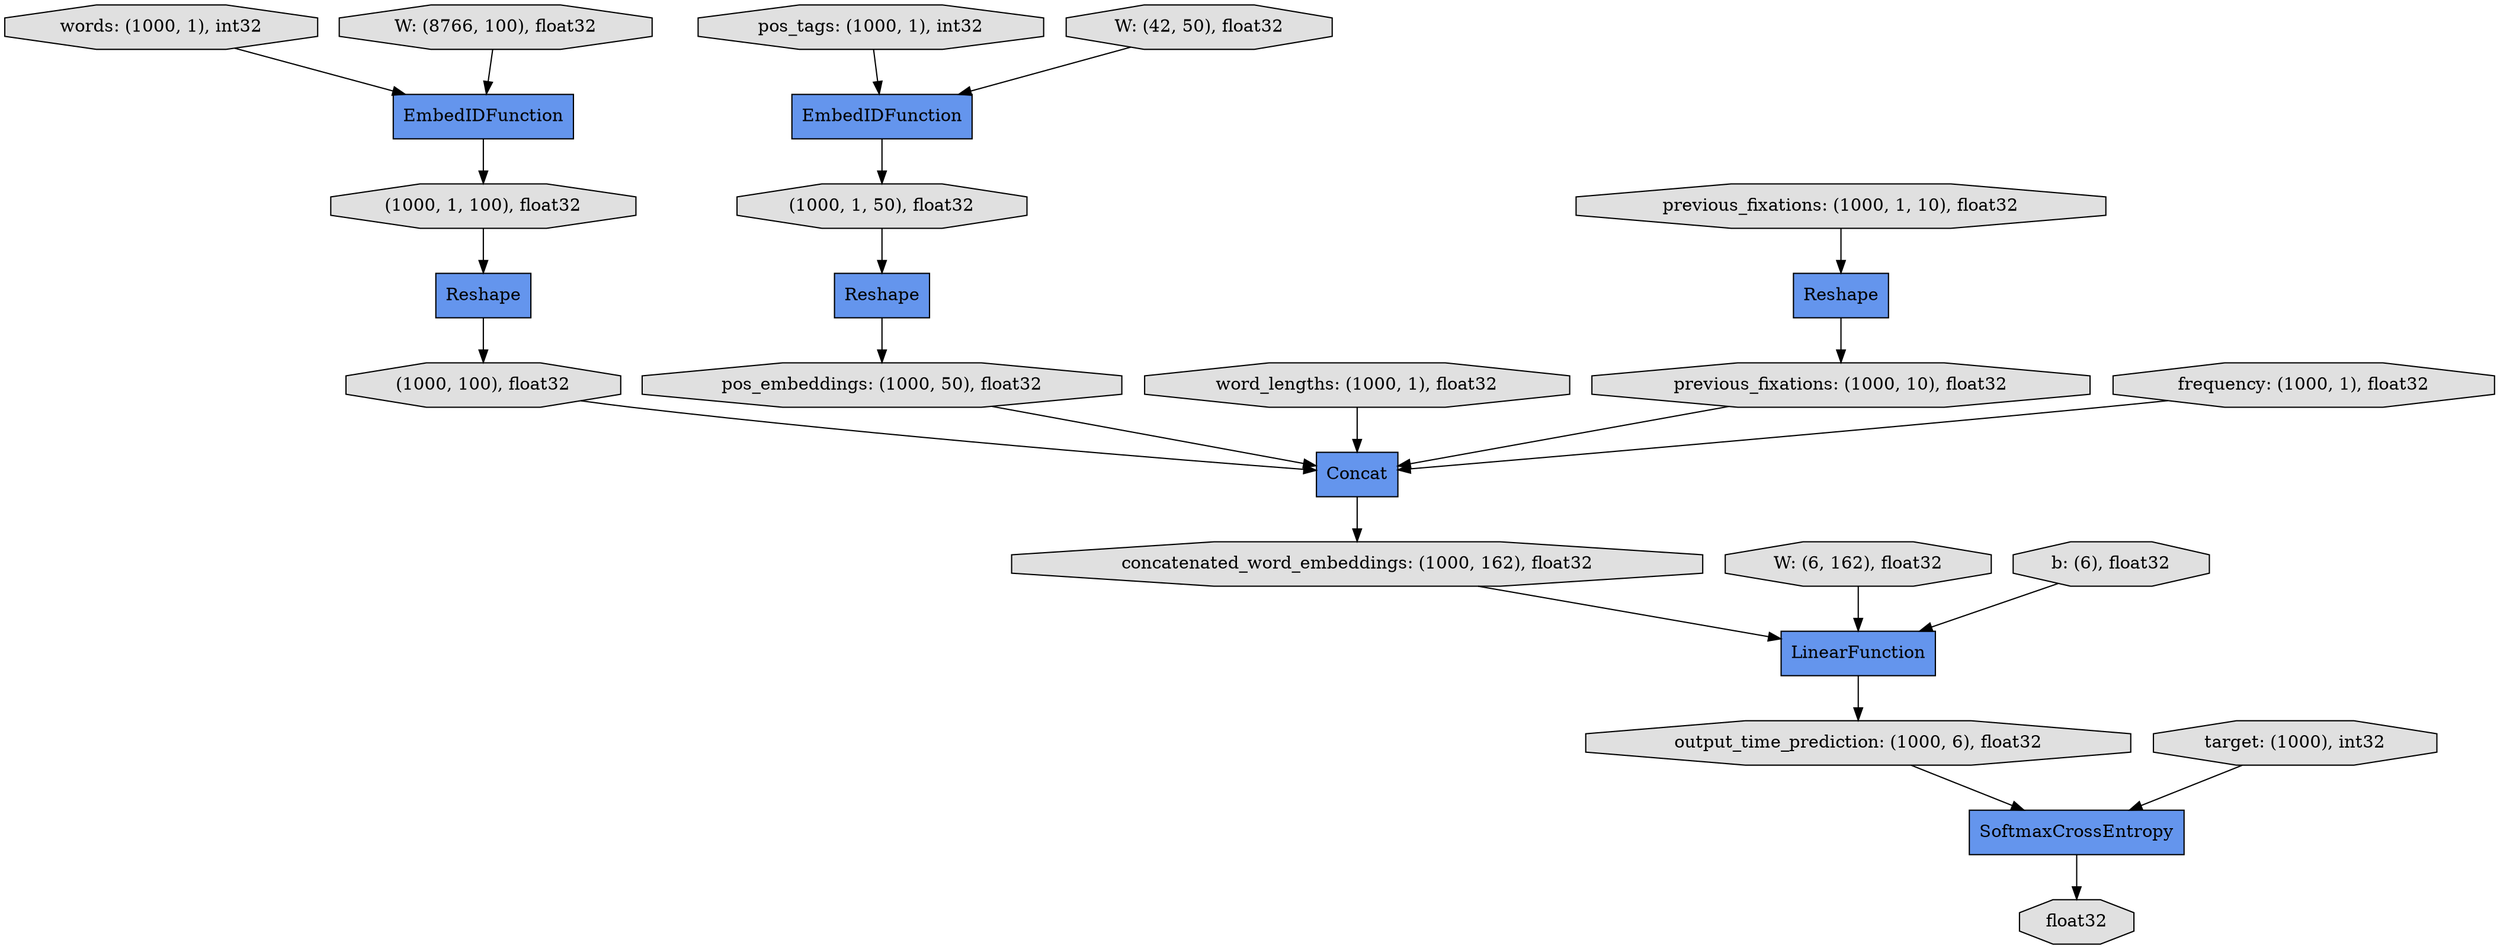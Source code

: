 digraph graphname{rankdir=TB;139931014625376 [label="words: (1000, 1), int32",style="filled",fillcolor="#E0E0E0",shape="octagon"];139931014625432 [label="EmbedIDFunction",style="filled",fillcolor="#6495ED",shape="record"];139931014625488 [label="output_time_prediction: (1000, 6), float32",style="filled",fillcolor="#E0E0E0",shape="octagon"];139931014625544 [label="Reshape",style="filled",fillcolor="#6495ED",shape="record"];139931014625656 [label="(1000, 1, 100), float32",style="filled",fillcolor="#E0E0E0",shape="octagon"];139931014623696 [label="W: (8766, 100), float32",style="filled",fillcolor="#E0E0E0",shape="octagon"];139931014625824 [label="(1000, 100), float32",style="filled",fillcolor="#E0E0E0",shape="octagon"];139931014625880 [label="pos_tags: (1000, 1), int32",style="filled",fillcolor="#E0E0E0",shape="octagon"];139931014623864 [label="W: (42, 50), float32",style="filled",fillcolor="#E0E0E0",shape="octagon"];139931014625936 [label="EmbedIDFunction",style="filled",fillcolor="#6495ED",shape="record"];139931014625992 [label="SoftmaxCrossEntropy",style="filled",fillcolor="#6495ED",shape="record"];139931014626048 [label="Reshape",style="filled",fillcolor="#6495ED",shape="record"];139931014624032 [label="W: (6, 162), float32",style="filled",fillcolor="#E0E0E0",shape="octagon"];139931014626104 [label="(1000, 1, 50), float32",style="filled",fillcolor="#E0E0E0",shape="octagon"];139931014624256 [label="b: (6), float32",style="filled",fillcolor="#E0E0E0",shape="octagon"];139931014626440 [label="pos_embeddings: (1000, 50), float32",style="filled",fillcolor="#E0E0E0",shape="octagon"];139931014626496 [label="word_lengths: (1000, 1), float32",style="filled",fillcolor="#E0E0E0",shape="octagon"];139931014626552 [label="LinearFunction",style="filled",fillcolor="#6495ED",shape="record"];139931014626608 [label="previous_fixations: (1000, 1, 10), float32",style="filled",fillcolor="#E0E0E0",shape="octagon"];139931014626664 [label="Reshape",style="filled",fillcolor="#6495ED",shape="record"];139931014626944 [label="previous_fixations: (1000, 10), float32",style="filled",fillcolor="#E0E0E0",shape="octagon"];139931014627000 [label="frequency: (1000, 1), float32",style="filled",fillcolor="#E0E0E0",shape="octagon"];139931014627056 [label="Concat",style="filled",fillcolor="#6495ED",shape="record"];139931014627112 [label="float32",style="filled",fillcolor="#E0E0E0",shape="octagon"];139931014627224 [label="concatenated_word_embeddings: (1000, 162), float32",style="filled",fillcolor="#E0E0E0",shape="octagon"];139931014625264 [label="target: (1000), int32",style="filled",fillcolor="#E0E0E0",shape="octagon"];139931014626496 -> 139931014627056;139931014625376 -> 139931014625432;139931014627056 -> 139931014627224;139931014623696 -> 139931014625432;139931014625992 -> 139931014627112;139931014626664 -> 139931014626944;139931014626608 -> 139931014626664;139931014623864 -> 139931014625936;139931014624256 -> 139931014626552;139931014625264 -> 139931014625992;139931014626944 -> 139931014627056;139931014625880 -> 139931014625936;139931014625488 -> 139931014625992;139931014626552 -> 139931014625488;139931014625656 -> 139931014625544;139931014626048 -> 139931014626440;139931014627224 -> 139931014626552;139931014626440 -> 139931014627056;139931014624032 -> 139931014626552;139931014626104 -> 139931014626048;139931014625544 -> 139931014625824;139931014625432 -> 139931014625656;139931014625824 -> 139931014627056;139931014627000 -> 139931014627056;139931014625936 -> 139931014626104;}